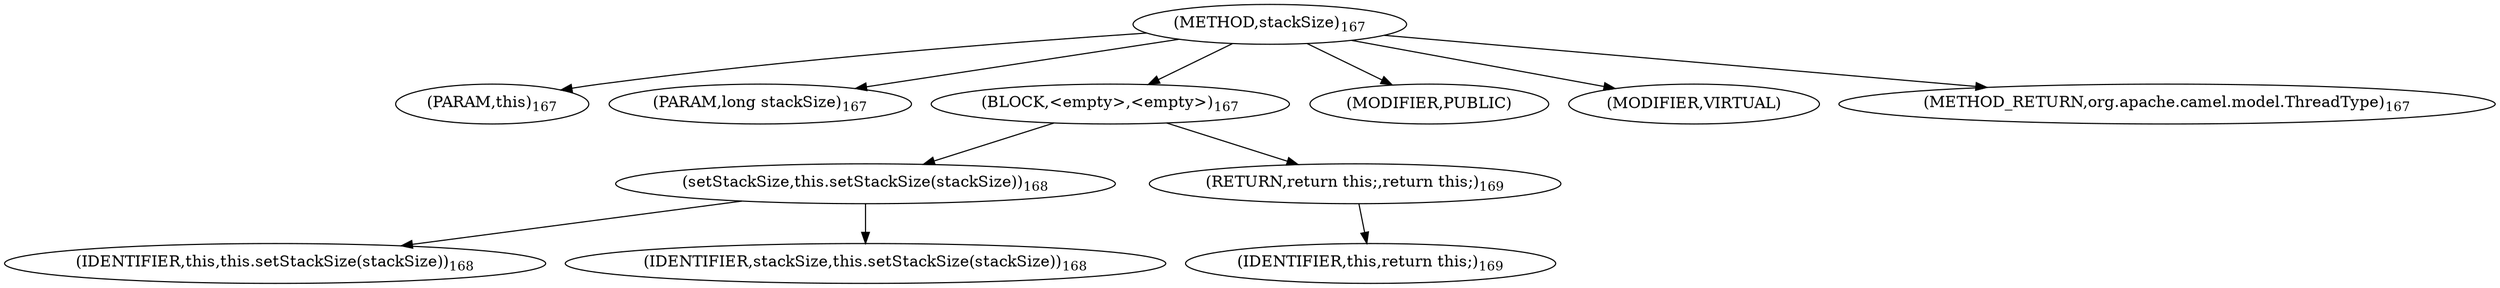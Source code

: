 digraph "stackSize" {  
"511" [label = <(METHOD,stackSize)<SUB>167</SUB>> ]
"35" [label = <(PARAM,this)<SUB>167</SUB>> ]
"512" [label = <(PARAM,long stackSize)<SUB>167</SUB>> ]
"513" [label = <(BLOCK,&lt;empty&gt;,&lt;empty&gt;)<SUB>167</SUB>> ]
"514" [label = <(setStackSize,this.setStackSize(stackSize))<SUB>168</SUB>> ]
"34" [label = <(IDENTIFIER,this,this.setStackSize(stackSize))<SUB>168</SUB>> ]
"515" [label = <(IDENTIFIER,stackSize,this.setStackSize(stackSize))<SUB>168</SUB>> ]
"516" [label = <(RETURN,return this;,return this;)<SUB>169</SUB>> ]
"36" [label = <(IDENTIFIER,this,return this;)<SUB>169</SUB>> ]
"517" [label = <(MODIFIER,PUBLIC)> ]
"518" [label = <(MODIFIER,VIRTUAL)> ]
"519" [label = <(METHOD_RETURN,org.apache.camel.model.ThreadType)<SUB>167</SUB>> ]
  "511" -> "35" 
  "511" -> "512" 
  "511" -> "513" 
  "511" -> "517" 
  "511" -> "518" 
  "511" -> "519" 
  "513" -> "514" 
  "513" -> "516" 
  "514" -> "34" 
  "514" -> "515" 
  "516" -> "36" 
}
